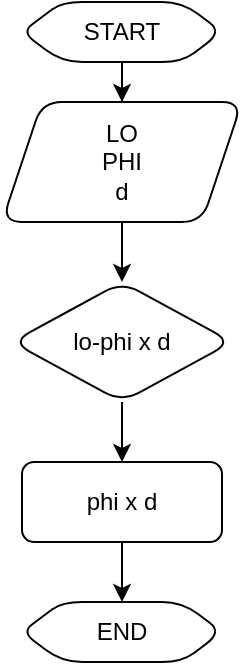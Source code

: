 <mxfile version="22.0.4" type="github">
  <diagram id="R2lEEEUBdFMjLlhIrx00" name="Page-1">
    <mxGraphModel dx="880" dy="425" grid="1" gridSize="10" guides="1" tooltips="1" connect="1" arrows="1" fold="1" page="1" pageScale="1" pageWidth="850" pageHeight="1100" math="0" shadow="0" extFonts="Permanent Marker^https://fonts.googleapis.com/css?family=Permanent+Marker">
      <root>
        <mxCell id="0" />
        <mxCell id="1" parent="0" />
        <mxCell id="v40Hu_ASZnKAcVNyI67z-50" value="" style="edgeStyle=orthogonalEdgeStyle;rounded=0;orthogonalLoop=1;jettySize=auto;html=1;" edge="1" parent="1" source="v40Hu_ASZnKAcVNyI67z-47" target="v40Hu_ASZnKAcVNyI67z-49">
          <mxGeometry relative="1" as="geometry" />
        </mxCell>
        <mxCell id="v40Hu_ASZnKAcVNyI67z-47" value="START" style="shape=hexagon;perimeter=hexagonPerimeter2;whiteSpace=wrap;html=1;fixedSize=1;rounded=1;" vertex="1" parent="1">
          <mxGeometry x="310" width="100" height="30" as="geometry" />
        </mxCell>
        <mxCell id="v40Hu_ASZnKAcVNyI67z-52" value="" style="edgeStyle=orthogonalEdgeStyle;rounded=0;orthogonalLoop=1;jettySize=auto;html=1;" edge="1" parent="1" source="v40Hu_ASZnKAcVNyI67z-49" target="v40Hu_ASZnKAcVNyI67z-51">
          <mxGeometry relative="1" as="geometry" />
        </mxCell>
        <mxCell id="v40Hu_ASZnKAcVNyI67z-49" value="&lt;div&gt;LO&lt;/div&gt;&lt;div&gt;PHI&lt;/div&gt;&lt;div&gt;d&lt;br&gt;&lt;/div&gt;" style="shape=parallelogram;perimeter=parallelogramPerimeter;whiteSpace=wrap;html=1;fixedSize=1;rounded=1;" vertex="1" parent="1">
          <mxGeometry x="300" y="50" width="120" height="60" as="geometry" />
        </mxCell>
        <mxCell id="v40Hu_ASZnKAcVNyI67z-54" value="" style="edgeStyle=orthogonalEdgeStyle;rounded=0;orthogonalLoop=1;jettySize=auto;html=1;" edge="1" parent="1" source="v40Hu_ASZnKAcVNyI67z-51" target="v40Hu_ASZnKAcVNyI67z-53">
          <mxGeometry relative="1" as="geometry" />
        </mxCell>
        <mxCell id="v40Hu_ASZnKAcVNyI67z-51" value="lo-phi x d" style="rhombus;whiteSpace=wrap;html=1;rounded=1;" vertex="1" parent="1">
          <mxGeometry x="305" y="140" width="110" height="60" as="geometry" />
        </mxCell>
        <mxCell id="v40Hu_ASZnKAcVNyI67z-56" value="" style="edgeStyle=orthogonalEdgeStyle;rounded=0;orthogonalLoop=1;jettySize=auto;html=1;" edge="1" parent="1" source="v40Hu_ASZnKAcVNyI67z-53" target="v40Hu_ASZnKAcVNyI67z-55">
          <mxGeometry relative="1" as="geometry" />
        </mxCell>
        <mxCell id="v40Hu_ASZnKAcVNyI67z-53" value="phi x d" style="whiteSpace=wrap;html=1;rounded=1;" vertex="1" parent="1">
          <mxGeometry x="310" y="230" width="100" height="40" as="geometry" />
        </mxCell>
        <mxCell id="v40Hu_ASZnKAcVNyI67z-55" value="END" style="shape=hexagon;perimeter=hexagonPerimeter2;whiteSpace=wrap;html=1;fixedSize=1;rounded=1;" vertex="1" parent="1">
          <mxGeometry x="310" y="300" width="100" height="30" as="geometry" />
        </mxCell>
      </root>
    </mxGraphModel>
  </diagram>
</mxfile>
